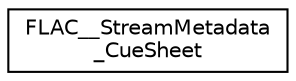 digraph "Graphical Class Hierarchy"
{
 // LATEX_PDF_SIZE
  edge [fontname="Helvetica",fontsize="10",labelfontname="Helvetica",labelfontsize="10"];
  node [fontname="Helvetica",fontsize="10",shape=record];
  rankdir="LR";
  Node0 [label="FLAC__StreamMetadata\l_CueSheet",height=0.2,width=0.4,color="black", fillcolor="white", style="filled",URL="$d6/db0/structFLAC____StreamMetadata__CueSheet.html",tooltip=" "];
}
